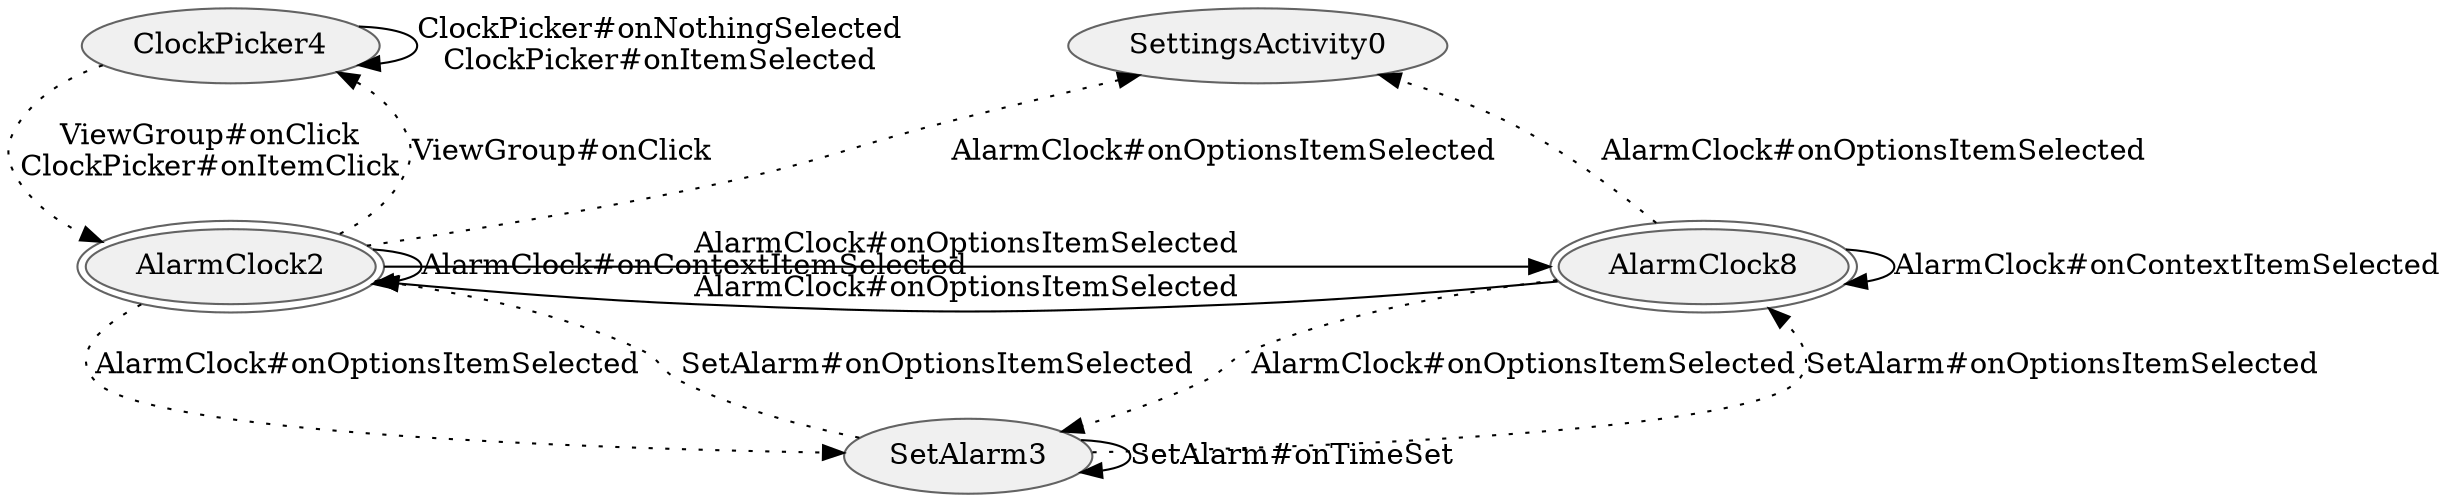 digraph {
fontname="Helvetica";
node[style="filled,solid", colorscheme=greys3, fillcolor=1, color=3];

ClockPicker4;

AlarmClock2[peripheries=2];
AlarmClock8[peripheries=2];
SetAlarm3;
SettingsActivity0;
ClockPicker4 -> ClockPicker4[label="ClockPicker#onNothingSelected
ClockPicker#onItemSelected"];
ClockPicker4 -> AlarmClock2[label="ViewGroup#onClick
ClockPicker#onItemClick",style=dotted];


AlarmClock2 -> ClockPicker4[label="ViewGroup#onClick",style=dotted];
AlarmClock2 -> AlarmClock2[label="AlarmClock#onContextItemSelected"];
AlarmClock2 -> SettingsActivity0[label="AlarmClock#onOptionsItemSelected",style=dotted];
AlarmClock2 -> SetAlarm3[label="AlarmClock#onOptionsItemSelected",style=dotted];
SetAlarm3 -> AlarmClock2[label="SetAlarm#onOptionsItemSelected",style=dotted];
SetAlarm3 -> SetAlarm3[label="SetAlarm#onTimeSet"];

AlarmClock8 -> AlarmClock8[label="AlarmClock#onContextItemSelected"];
AlarmClock8 -> SettingsActivity0[label="AlarmClock#onOptionsItemSelected",style=dotted];
AlarmClock8 -> SetAlarm3[label="AlarmClock#onOptionsItemSelected",style=dotted];
SetAlarm3 -> AlarmClock8[label="SetAlarm#onOptionsItemSelected",style=dotted];

AlarmClock2 -> AlarmClock8[label="AlarmClock#onOptionsItemSelected"];
AlarmClock8 -> AlarmClock2[label="AlarmClock#onOptionsItemSelected"];

{rank=min; SettingsActivity0 ClockPicker4}
{rank=same; AlarmClock2 AlarmClock8}
{rank=max;  SetAlarm3}
}